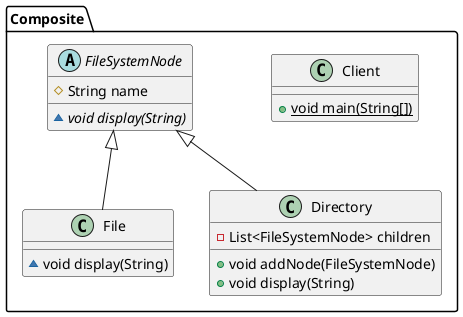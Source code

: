 @startuml
class Composite.File {
~ void display(String)
}

class Composite.Client {
+ {static} void main(String[])
}

class Composite.Directory {
- List<FileSystemNode> children
+ void addNode(FileSystemNode)
+ void display(String)
}


abstract class Composite.FileSystemNode {
# String name
~ {abstract}void display(String)
}




Composite.FileSystemNode <|-- Composite.File
Composite.FileSystemNode <|-- Composite.Directory
@enduml